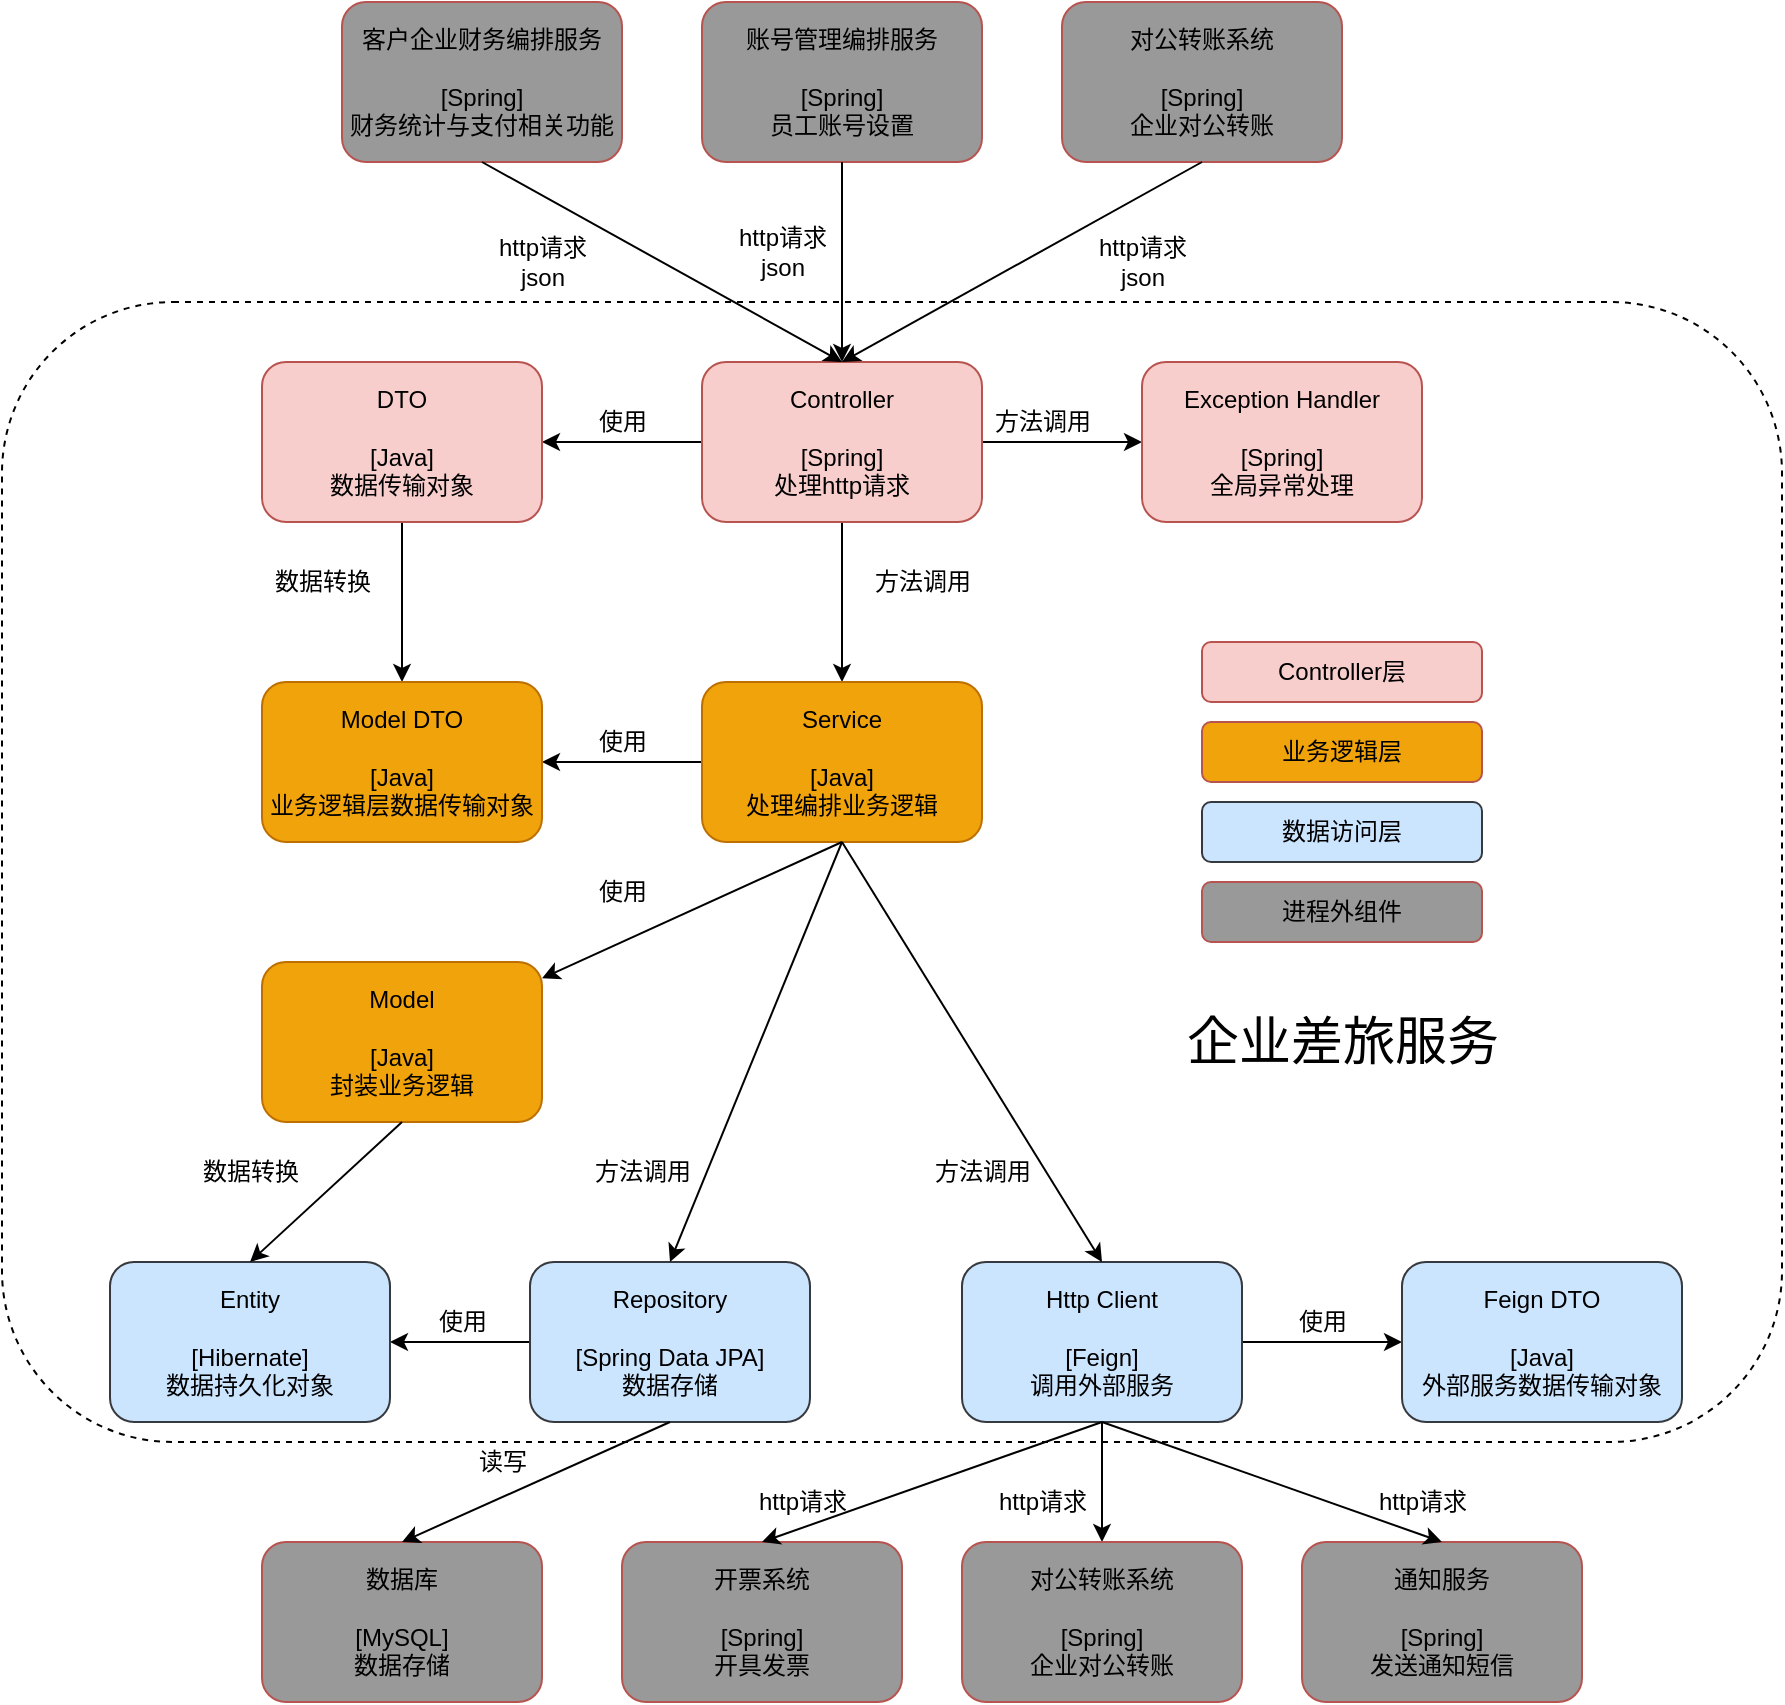 <mxfile version="19.0.0" type="device"><diagram id="6rOVTLD-gZyIJ-on5jjz" name="第 1 页"><mxGraphModel dx="1248" dy="1945" grid="1" gridSize="10" guides="1" tooltips="1" connect="1" arrows="1" fold="1" page="1" pageScale="1" pageWidth="827" pageHeight="1169" math="0" shadow="0"><root><mxCell id="0"/><mxCell id="1" parent="0"/><mxCell id="5OM8IXesmQ3Yo4a9D1Ec-70" value="" style="rounded=1;whiteSpace=wrap;html=1;fontColor=#000000;fillColor=none;dashed=1;" vertex="1" parent="1"><mxGeometry x="10" y="130" width="890" height="570" as="geometry"/></mxCell><mxCell id="5OM8IXesmQ3Yo4a9D1Ec-6" style="edgeStyle=orthogonalEdgeStyle;rounded=0;orthogonalLoop=1;jettySize=auto;html=1;entryX=0;entryY=0.5;entryDx=0;entryDy=0;fontColor=#000000;" edge="1" parent="1" source="5OM8IXesmQ3Yo4a9D1Ec-3" target="5OM8IXesmQ3Yo4a9D1Ec-5"><mxGeometry relative="1" as="geometry"/></mxCell><mxCell id="5OM8IXesmQ3Yo4a9D1Ec-7" style="edgeStyle=orthogonalEdgeStyle;rounded=0;orthogonalLoop=1;jettySize=auto;html=1;entryX=1;entryY=0.5;entryDx=0;entryDy=0;fontColor=#000000;" edge="1" parent="1" source="5OM8IXesmQ3Yo4a9D1Ec-3" target="5OM8IXesmQ3Yo4a9D1Ec-4"><mxGeometry relative="1" as="geometry"/></mxCell><mxCell id="5OM8IXesmQ3Yo4a9D1Ec-15" value="" style="edgeStyle=orthogonalEdgeStyle;rounded=0;orthogonalLoop=1;jettySize=auto;html=1;fontColor=#000000;" edge="1" parent="1" source="5OM8IXesmQ3Yo4a9D1Ec-3" target="5OM8IXesmQ3Yo4a9D1Ec-13"><mxGeometry relative="1" as="geometry"/></mxCell><object label="%component%&lt;br&gt;&lt;br&gt;%tech%&lt;br&gt;%function%" placeholders="1" component="Controller" tech="[Spring]" function="处理http请求" id="5OM8IXesmQ3Yo4a9D1Ec-3"><mxCell style="rounded=1;whiteSpace=wrap;html=1;fillColor=#f8cecc;noLabel=0;comic=0;recursiveResize=1;strokeColor=#b85450;" vertex="1" parent="1"><mxGeometry x="360" y="160" width="140" height="80" as="geometry"/></mxCell></object><mxCell id="5OM8IXesmQ3Yo4a9D1Ec-30" value="" style="edgeStyle=orthogonalEdgeStyle;rounded=0;orthogonalLoop=1;jettySize=auto;html=1;fontColor=#000000;" edge="1" parent="1" source="5OM8IXesmQ3Yo4a9D1Ec-4" target="5OM8IXesmQ3Yo4a9D1Ec-29"><mxGeometry relative="1" as="geometry"/></mxCell><object label="%component%&lt;br&gt;&lt;br&gt;%tech%&lt;br&gt;%function%" placeholders="1" component="DTO" tech="[Java]" function="数据传输对象" id="5OM8IXesmQ3Yo4a9D1Ec-4"><mxCell style="rounded=1;whiteSpace=wrap;html=1;fillColor=#f8cecc;noLabel=0;comic=0;recursiveResize=1;strokeColor=#b85450;" vertex="1" parent="1"><mxGeometry x="140" y="160" width="140" height="80" as="geometry"/></mxCell></object><object label="%component%&lt;br&gt;&lt;br&gt;%tech%&lt;br&gt;%function%" placeholders="1" component="Exception Handler" tech="[Spring]" function="全局异常处理" id="5OM8IXesmQ3Yo4a9D1Ec-5"><mxCell style="rounded=1;whiteSpace=wrap;html=1;fillColor=#f8cecc;noLabel=0;comic=0;recursiveResize=1;strokeColor=#b85450;" vertex="1" parent="1"><mxGeometry x="580" y="160" width="140" height="80" as="geometry"/></mxCell></object><mxCell id="5OM8IXesmQ3Yo4a9D1Ec-8" value="方法调用" style="text;html=1;align=center;verticalAlign=middle;resizable=0;points=[];autosize=1;strokeColor=none;fillColor=none;fontColor=#000000;" vertex="1" parent="1"><mxGeometry x="500" y="180" width="60" height="20" as="geometry"/></mxCell><mxCell id="5OM8IXesmQ3Yo4a9D1Ec-11" value="使用" style="text;html=1;align=center;verticalAlign=middle;resizable=0;points=[];autosize=1;strokeColor=none;fillColor=none;fontColor=#000000;" vertex="1" parent="1"><mxGeometry x="300" y="180" width="40" height="20" as="geometry"/></mxCell><mxCell id="5OM8IXesmQ3Yo4a9D1Ec-12" value="http请求&lt;br&gt;json" style="text;html=1;align=center;verticalAlign=middle;resizable=0;points=[];autosize=1;strokeColor=none;fillColor=none;fontColor=#000000;" vertex="1" parent="1"><mxGeometry x="250" y="95" width="60" height="30" as="geometry"/></mxCell><mxCell id="5OM8IXesmQ3Yo4a9D1Ec-41" value="" style="edgeStyle=orthogonalEdgeStyle;rounded=0;orthogonalLoop=1;jettySize=auto;html=1;fontColor=#000000;" edge="1" parent="1" source="5OM8IXesmQ3Yo4a9D1Ec-13" target="5OM8IXesmQ3Yo4a9D1Ec-29"><mxGeometry relative="1" as="geometry"/></mxCell><object label="%component%&lt;br&gt;&lt;br&gt;%tech%&lt;br&gt;%function%" placeholders="1" component="Service" tech="[Java]" function="处理编排业务逻辑" id="5OM8IXesmQ3Yo4a9D1Ec-13"><mxCell style="rounded=1;whiteSpace=wrap;html=1;fillColor=#f0a30a;noLabel=0;comic=0;recursiveResize=1;strokeColor=#BD7000;fontColor=#000000;" vertex="1" parent="1"><mxGeometry x="360" y="320" width="140" height="80" as="geometry"/></mxCell></object><object label="%component%&lt;br&gt;&lt;br&gt;%tech%&lt;br&gt;%function%" placeholders="1" component="Model" tech="[Java]" function="封装业务逻辑" id="5OM8IXesmQ3Yo4a9D1Ec-14"><mxCell style="rounded=1;whiteSpace=wrap;html=1;fillColor=#f0a30a;noLabel=0;comic=0;recursiveResize=1;strokeColor=#BD7000;fontColor=#000000;" vertex="1" parent="1"><mxGeometry x="140" y="460" width="140" height="80" as="geometry"/></mxCell></object><mxCell id="5OM8IXesmQ3Yo4a9D1Ec-16" value="方法调用" style="text;html=1;align=center;verticalAlign=middle;resizable=0;points=[];autosize=1;strokeColor=none;fillColor=none;fontColor=#000000;" vertex="1" parent="1"><mxGeometry x="440" y="260" width="60" height="20" as="geometry"/></mxCell><mxCell id="5OM8IXesmQ3Yo4a9D1Ec-18" value="使用" style="text;html=1;align=center;verticalAlign=middle;resizable=0;points=[];autosize=1;strokeColor=none;fillColor=none;fontColor=#000000;" vertex="1" parent="1"><mxGeometry x="300" y="415" width="40" height="20" as="geometry"/></mxCell><mxCell id="5OM8IXesmQ3Yo4a9D1Ec-21" value="" style="edgeStyle=orthogonalEdgeStyle;rounded=0;orthogonalLoop=1;jettySize=auto;html=1;fontColor=#000000;" edge="1" parent="1" source="5OM8IXesmQ3Yo4a9D1Ec-19" target="5OM8IXesmQ3Yo4a9D1Ec-20"><mxGeometry relative="1" as="geometry"/></mxCell><object label="%component%&lt;br&gt;&lt;br&gt;%tech%&lt;br&gt;%function%" placeholders="1" component="Repository" tech="[Spring Data JPA]" function="数据存储" id="5OM8IXesmQ3Yo4a9D1Ec-19"><mxCell style="rounded=1;whiteSpace=wrap;html=1;fillColor=#cce5ff;noLabel=0;comic=0;recursiveResize=1;strokeColor=#36393d;" vertex="1" parent="1"><mxGeometry x="274" y="610" width="140" height="80" as="geometry"/></mxCell></object><object label="%component%&lt;br&gt;&lt;br&gt;%tech%&lt;br&gt;%function%" placeholders="1" component="Entity" tech="[Hibernate]" function="数据持久化对象" id="5OM8IXesmQ3Yo4a9D1Ec-20"><mxCell style="rounded=1;whiteSpace=wrap;html=1;fillColor=#cce5ff;noLabel=0;comic=0;recursiveResize=1;strokeColor=#36393d;" vertex="1" parent="1"><mxGeometry x="64" y="610" width="140" height="80" as="geometry"/></mxCell></object><mxCell id="5OM8IXesmQ3Yo4a9D1Ec-22" value="使用" style="text;html=1;align=center;verticalAlign=middle;resizable=0;points=[];autosize=1;strokeColor=none;fillColor=none;fontColor=#000000;" vertex="1" parent="1"><mxGeometry x="220" y="630" width="40" height="20" as="geometry"/></mxCell><mxCell id="5OM8IXesmQ3Yo4a9D1Ec-24" value="" style="endArrow=classic;html=1;rounded=0;fontColor=#000000;exitX=0.5;exitY=1;exitDx=0;exitDy=0;entryX=0.5;entryY=0;entryDx=0;entryDy=0;" edge="1" parent="1" source="5OM8IXesmQ3Yo4a9D1Ec-14" target="5OM8IXesmQ3Yo4a9D1Ec-20"><mxGeometry width="50" height="50" relative="1" as="geometry"><mxPoint x="30" y="550" as="sourcePoint"/><mxPoint x="80" y="500" as="targetPoint"/></mxGeometry></mxCell><mxCell id="5OM8IXesmQ3Yo4a9D1Ec-25" value="数据转换" style="text;html=1;align=center;verticalAlign=middle;resizable=0;points=[];autosize=1;strokeColor=none;fillColor=none;fontColor=#000000;" vertex="1" parent="1"><mxGeometry x="104" y="555" width="60" height="20" as="geometry"/></mxCell><mxCell id="5OM8IXesmQ3Yo4a9D1Ec-26" value="" style="endArrow=classic;html=1;rounded=0;fontColor=#000000;exitX=0.5;exitY=1;exitDx=0;exitDy=0;entryX=0.5;entryY=0;entryDx=0;entryDy=0;" edge="1" parent="1" source="5OM8IXesmQ3Yo4a9D1Ec-13" target="5OM8IXesmQ3Yo4a9D1Ec-19"><mxGeometry width="50" height="50" relative="1" as="geometry"><mxPoint x="330" y="490" as="sourcePoint"/><mxPoint x="230" y="600" as="targetPoint"/></mxGeometry></mxCell><mxCell id="5OM8IXesmQ3Yo4a9D1Ec-27" value="方法调用" style="text;html=1;align=center;verticalAlign=middle;resizable=0;points=[];autosize=1;strokeColor=none;fillColor=none;fontColor=#000000;" vertex="1" parent="1"><mxGeometry x="300" y="555" width="60" height="20" as="geometry"/></mxCell><object label="%component%&lt;br&gt;&lt;br&gt;%tech%&lt;br&gt;%function%" placeholders="1" component="Model DTO" tech="[Java]" function="业务逻辑层数据传输对象" id="5OM8IXesmQ3Yo4a9D1Ec-29"><mxCell style="rounded=1;whiteSpace=wrap;html=1;fillColor=#f0a30a;noLabel=0;comic=0;recursiveResize=1;strokeColor=#BD7000;fontColor=#000000;" vertex="1" parent="1"><mxGeometry x="140" y="320" width="140" height="80" as="geometry"/></mxCell></object><mxCell id="5OM8IXesmQ3Yo4a9D1Ec-31" value="数据转换" style="text;html=1;align=center;verticalAlign=middle;resizable=0;points=[];autosize=1;strokeColor=none;fillColor=none;fontColor=#000000;" vertex="1" parent="1"><mxGeometry x="140" y="260" width="60" height="20" as="geometry"/></mxCell><mxCell id="5OM8IXesmQ3Yo4a9D1Ec-32" value="" style="endArrow=classic;html=1;rounded=0;fontColor=#000000;exitX=0.5;exitY=1;exitDx=0;exitDy=0;" edge="1" parent="1" source="5OM8IXesmQ3Yo4a9D1Ec-13" target="5OM8IXesmQ3Yo4a9D1Ec-14"><mxGeometry width="50" height="50" relative="1" as="geometry"><mxPoint x="220" y="490" as="sourcePoint"/><mxPoint x="120" y="600" as="targetPoint"/></mxGeometry></mxCell><mxCell id="5OM8IXesmQ3Yo4a9D1Ec-33" value="使用" style="text;html=1;align=center;verticalAlign=middle;resizable=0;points=[];autosize=1;strokeColor=none;fillColor=none;fontColor=#000000;" vertex="1" parent="1"><mxGeometry x="300" y="340" width="40" height="20" as="geometry"/></mxCell><object label="%component%&lt;br&gt;&lt;br&gt;%tech%&lt;br&gt;%function%" placeholders="1" component="客户企业财务编排服务" tech="[Spring]" function="财务统计与支付相关功能" id="5OM8IXesmQ3Yo4a9D1Ec-34"><mxCell style="rounded=1;whiteSpace=wrap;html=1;fillColor=#999999;noLabel=0;comic=0;recursiveResize=1;strokeColor=#b85450;" vertex="1" parent="1"><mxGeometry x="180" y="-20" width="140" height="80" as="geometry"/></mxCell></object><object label="%component%&lt;br&gt;&lt;br&gt;%tech%&lt;br&gt;%function%" placeholders="1" component="账号管理编排服务" tech="[Spring]" function="员工账号设置" id="5OM8IXesmQ3Yo4a9D1Ec-35"><mxCell style="rounded=1;whiteSpace=wrap;html=1;fillColor=#999999;noLabel=0;comic=0;recursiveResize=1;strokeColor=#b85450;" vertex="1" parent="1"><mxGeometry x="360" y="-20" width="140" height="80" as="geometry"/></mxCell></object><mxCell id="5OM8IXesmQ3Yo4a9D1Ec-36" value="" style="endArrow=classic;html=1;rounded=0;fontColor=#000000;exitX=0.5;exitY=1;exitDx=0;exitDy=0;entryX=0.5;entryY=0;entryDx=0;entryDy=0;" edge="1" parent="1" source="5OM8IXesmQ3Yo4a9D1Ec-34" target="5OM8IXesmQ3Yo4a9D1Ec-3"><mxGeometry width="50" height="50" relative="1" as="geometry"><mxPoint x="405" y="440" as="sourcePoint"/><mxPoint x="290" y="350" as="targetPoint"/></mxGeometry></mxCell><mxCell id="5OM8IXesmQ3Yo4a9D1Ec-38" value="" style="endArrow=classic;html=1;rounded=0;fontColor=#000000;exitX=0.5;exitY=1;exitDx=0;exitDy=0;" edge="1" parent="1" source="5OM8IXesmQ3Yo4a9D1Ec-35"><mxGeometry width="50" height="50" relative="1" as="geometry"><mxPoint x="500" y="140" as="sourcePoint"/><mxPoint x="430" y="160" as="targetPoint"/></mxGeometry></mxCell><mxCell id="5OM8IXesmQ3Yo4a9D1Ec-39" value="http请求&lt;br&gt;json" style="text;html=1;align=center;verticalAlign=middle;resizable=0;points=[];autosize=1;strokeColor=none;fillColor=none;fontColor=#000000;" vertex="1" parent="1"><mxGeometry x="370" y="90" width="60" height="30" as="geometry"/></mxCell><object label="%component%&lt;br&gt;&lt;br&gt;%tech%&lt;br&gt;%function%" placeholders="1" component="数据库" tech="[MySQL]" function="数据存储" id="5OM8IXesmQ3Yo4a9D1Ec-42"><mxCell style="rounded=1;whiteSpace=wrap;html=1;fillColor=#999999;noLabel=0;comic=0;recursiveResize=1;strokeColor=#b85450;" vertex="1" parent="1"><mxGeometry x="140" y="750" width="140" height="80" as="geometry"/></mxCell></object><mxCell id="5OM8IXesmQ3Yo4a9D1Ec-44" value="读写" style="text;html=1;align=center;verticalAlign=middle;resizable=0;points=[];autosize=1;strokeColor=none;fillColor=none;fontColor=#000000;" vertex="1" parent="1"><mxGeometry x="240" y="700" width="40" height="20" as="geometry"/></mxCell><mxCell id="5OM8IXesmQ3Yo4a9D1Ec-55" value="" style="edgeStyle=orthogonalEdgeStyle;rounded=0;orthogonalLoop=1;jettySize=auto;html=1;fontColor=#000000;" edge="1" parent="1" source="5OM8IXesmQ3Yo4a9D1Ec-45" target="5OM8IXesmQ3Yo4a9D1Ec-53"><mxGeometry relative="1" as="geometry"/></mxCell><mxCell id="5OM8IXesmQ3Yo4a9D1Ec-63" value="" style="edgeStyle=orthogonalEdgeStyle;rounded=0;orthogonalLoop=1;jettySize=auto;html=1;fontColor=#000000;" edge="1" parent="1" source="5OM8IXesmQ3Yo4a9D1Ec-45" target="5OM8IXesmQ3Yo4a9D1Ec-62"><mxGeometry relative="1" as="geometry"/></mxCell><object label="%component%&lt;br&gt;&lt;br&gt;%tech%&lt;br&gt;%function%" placeholders="1" component="Http Client" tech="[Feign]" function="调用外部服务" id="5OM8IXesmQ3Yo4a9D1Ec-45"><mxCell style="rounded=1;whiteSpace=wrap;html=1;fillColor=#cce5ff;noLabel=0;comic=0;recursiveResize=1;strokeColor=#36393d;" vertex="1" parent="1"><mxGeometry x="490" y="610" width="140" height="80" as="geometry"/></mxCell></object><mxCell id="5OM8IXesmQ3Yo4a9D1Ec-46" value="" style="endArrow=classic;html=1;rounded=0;fontColor=#000000;exitX=0.5;exitY=1;exitDx=0;exitDy=0;entryX=0.5;entryY=0;entryDx=0;entryDy=0;" edge="1" parent="1" source="5OM8IXesmQ3Yo4a9D1Ec-13" target="5OM8IXesmQ3Yo4a9D1Ec-45"><mxGeometry width="50" height="50" relative="1" as="geometry"><mxPoint x="530" y="530" as="sourcePoint"/><mxPoint x="580" y="480" as="targetPoint"/></mxGeometry></mxCell><object label="%component%&lt;br&gt;&lt;br&gt;%tech%&lt;br&gt;%function%" placeholders="1" component="对公转账系统" tech="[Spring]" function="企业对公转账" id="5OM8IXesmQ3Yo4a9D1Ec-47"><mxCell style="rounded=1;whiteSpace=wrap;html=1;fillColor=#999999;noLabel=0;comic=0;recursiveResize=1;strokeColor=#b85450;" vertex="1" parent="1"><mxGeometry x="540" y="-20" width="140" height="80" as="geometry"/></mxCell></object><mxCell id="5OM8IXesmQ3Yo4a9D1Ec-48" value="" style="endArrow=classic;html=1;rounded=0;fontColor=#000000;exitX=0.5;exitY=1;exitDx=0;exitDy=0;entryX=0.5;entryY=0;entryDx=0;entryDy=0;" edge="1" parent="1" source="5OM8IXesmQ3Yo4a9D1Ec-47" target="5OM8IXesmQ3Yo4a9D1Ec-3"><mxGeometry width="50" height="50" relative="1" as="geometry"><mxPoint x="370" y="270" as="sourcePoint"/><mxPoint x="420" y="220" as="targetPoint"/></mxGeometry></mxCell><mxCell id="5OM8IXesmQ3Yo4a9D1Ec-49" value="http请求&lt;br&gt;json" style="text;html=1;align=center;verticalAlign=middle;resizable=0;points=[];autosize=1;strokeColor=none;fillColor=none;fontColor=#000000;" vertex="1" parent="1"><mxGeometry x="550" y="95" width="60" height="30" as="geometry"/></mxCell><mxCell id="5OM8IXesmQ3Yo4a9D1Ec-50" value="" style="endArrow=classic;html=1;rounded=0;fontColor=#000000;exitX=0.5;exitY=1;exitDx=0;exitDy=0;entryX=0.5;entryY=0;entryDx=0;entryDy=0;" edge="1" parent="1" source="5OM8IXesmQ3Yo4a9D1Ec-19" target="5OM8IXesmQ3Yo4a9D1Ec-42"><mxGeometry width="50" height="50" relative="1" as="geometry"><mxPoint x="60" y="790" as="sourcePoint"/><mxPoint x="110" y="740" as="targetPoint"/></mxGeometry></mxCell><mxCell id="5OM8IXesmQ3Yo4a9D1Ec-51" value="方法调用" style="text;html=1;align=center;verticalAlign=middle;resizable=0;points=[];autosize=1;strokeColor=none;fillColor=none;fontColor=#000000;" vertex="1" parent="1"><mxGeometry x="470" y="555" width="60" height="20" as="geometry"/></mxCell><object label="%component%&lt;br&gt;&lt;br&gt;%tech%&lt;br&gt;%function%" placeholders="1" component="开票系统" tech="[Spring]" function="开具发票" id="5OM8IXesmQ3Yo4a9D1Ec-52"><mxCell style="rounded=1;whiteSpace=wrap;html=1;fillColor=#999999;noLabel=0;comic=0;recursiveResize=1;strokeColor=#b85450;" vertex="1" parent="1"><mxGeometry x="320" y="750" width="140" height="80" as="geometry"/></mxCell></object><object label="%component%&lt;br&gt;&lt;br&gt;%tech%&lt;br&gt;%function%" placeholders="1" component="对公转账系统" tech="[Spring]" function="企业对公转账" id="5OM8IXesmQ3Yo4a9D1Ec-53"><mxCell style="rounded=1;whiteSpace=wrap;html=1;fillColor=#999999;noLabel=0;comic=0;recursiveResize=1;strokeColor=#b85450;" vertex="1" parent="1"><mxGeometry x="490" y="750" width="140" height="80" as="geometry"/></mxCell></object><object label="%component%&lt;br&gt;&lt;br&gt;%tech%&lt;br&gt;%function%" placeholders="1" component="通知服务" tech="[Spring]" function="发送通知短信" id="5OM8IXesmQ3Yo4a9D1Ec-54"><mxCell style="rounded=1;whiteSpace=wrap;html=1;fillColor=#999999;noLabel=0;comic=0;recursiveResize=1;strokeColor=#b85450;" vertex="1" parent="1"><mxGeometry x="660" y="750" width="140" height="80" as="geometry"/></mxCell></object><mxCell id="5OM8IXesmQ3Yo4a9D1Ec-56" value="" style="endArrow=classic;html=1;rounded=0;fontColor=#000000;exitX=0.5;exitY=1;exitDx=0;exitDy=0;entryX=0.5;entryY=0;entryDx=0;entryDy=0;" edge="1" parent="1" source="5OM8IXesmQ3Yo4a9D1Ec-45" target="5OM8IXesmQ3Yo4a9D1Ec-52"><mxGeometry width="50" height="50" relative="1" as="geometry"><mxPoint x="350" y="920" as="sourcePoint"/><mxPoint x="400" y="870" as="targetPoint"/></mxGeometry></mxCell><mxCell id="5OM8IXesmQ3Yo4a9D1Ec-57" value="" style="endArrow=classic;html=1;rounded=0;fontColor=#000000;entryX=0.5;entryY=0;entryDx=0;entryDy=0;" edge="1" parent="1" target="5OM8IXesmQ3Yo4a9D1Ec-54"><mxGeometry width="50" height="50" relative="1" as="geometry"><mxPoint x="560" y="690" as="sourcePoint"/><mxPoint x="520" y="920" as="targetPoint"/></mxGeometry></mxCell><mxCell id="5OM8IXesmQ3Yo4a9D1Ec-58" value="http请求" style="text;html=1;align=center;verticalAlign=middle;resizable=0;points=[];autosize=1;strokeColor=none;fillColor=none;fontColor=#000000;" vertex="1" parent="1"><mxGeometry x="380" y="720" width="60" height="20" as="geometry"/></mxCell><mxCell id="5OM8IXesmQ3Yo4a9D1Ec-60" value="http请求" style="text;html=1;align=center;verticalAlign=middle;resizable=0;points=[];autosize=1;strokeColor=none;fillColor=none;fontColor=#000000;" vertex="1" parent="1"><mxGeometry x="500" y="720" width="60" height="20" as="geometry"/></mxCell><mxCell id="5OM8IXesmQ3Yo4a9D1Ec-61" value="http请求" style="text;html=1;align=center;verticalAlign=middle;resizable=0;points=[];autosize=1;strokeColor=none;fillColor=none;fontColor=#000000;" vertex="1" parent="1"><mxGeometry x="690" y="720" width="60" height="20" as="geometry"/></mxCell><object label="%component%&lt;br&gt;&lt;br&gt;%tech%&lt;br&gt;%function%" placeholders="1" component="Feign DTO" tech="[Java]" function="外部服务数据传输对象" id="5OM8IXesmQ3Yo4a9D1Ec-62"><mxCell style="rounded=1;whiteSpace=wrap;html=1;fillColor=#cce5ff;noLabel=0;comic=0;recursiveResize=1;strokeColor=#36393d;" vertex="1" parent="1"><mxGeometry x="710" y="610" width="140" height="80" as="geometry"/></mxCell></object><mxCell id="5OM8IXesmQ3Yo4a9D1Ec-64" value="使用" style="text;html=1;align=center;verticalAlign=middle;resizable=0;points=[];autosize=1;strokeColor=none;fillColor=none;fontColor=#000000;" vertex="1" parent="1"><mxGeometry x="650" y="630" width="40" height="20" as="geometry"/></mxCell><object label="%component%" placeholders="1" component="Controller层" id="5OM8IXesmQ3Yo4a9D1Ec-66"><mxCell style="rounded=1;whiteSpace=wrap;html=1;fillColor=#f8cecc;noLabel=0;comic=0;recursiveResize=1;strokeColor=#b85450;" vertex="1" parent="1"><mxGeometry x="610" y="300" width="140" height="30" as="geometry"/></mxCell></object><object label="%component%" placeholders="1" component="业务逻辑层" id="5OM8IXesmQ3Yo4a9D1Ec-67"><mxCell style="rounded=1;whiteSpace=wrap;html=1;fillColor=#F0A30A;noLabel=0;comic=0;recursiveResize=1;strokeColor=#b85450;" vertex="1" parent="1"><mxGeometry x="610" y="340" width="140" height="30" as="geometry"/></mxCell></object><object label="%component%" placeholders="1" component="数据访问层" id="5OM8IXesmQ3Yo4a9D1Ec-68"><mxCell style="rounded=1;whiteSpace=wrap;html=1;fillColor=#cce5ff;noLabel=0;comic=0;recursiveResize=1;strokeColor=#36393d;" vertex="1" parent="1"><mxGeometry x="610" y="380" width="140" height="30" as="geometry"/></mxCell></object><object label="%component%" placeholders="1" component="进程外组件" id="5OM8IXesmQ3Yo4a9D1Ec-69"><mxCell style="rounded=1;whiteSpace=wrap;html=1;fillColor=#999999;noLabel=0;comic=0;recursiveResize=1;strokeColor=#b85450;" vertex="1" parent="1"><mxGeometry x="610" y="420" width="140" height="30" as="geometry"/></mxCell></object><mxCell id="5OM8IXesmQ3Yo4a9D1Ec-71" value="&lt;font style=&quot;font-size: 26px;&quot;&gt;企业差旅服务&lt;/font&gt;" style="text;html=1;strokeColor=none;fillColor=none;align=center;verticalAlign=middle;whiteSpace=wrap;rounded=0;dashed=1;fontColor=#000000;" vertex="1" parent="1"><mxGeometry x="588.5" y="485" width="183" height="30" as="geometry"/></mxCell></root></mxGraphModel></diagram></mxfile>